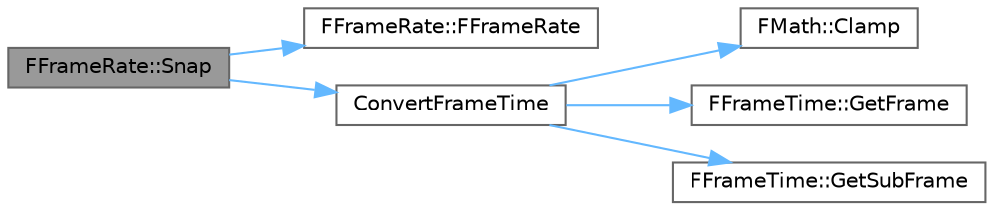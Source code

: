 digraph "FFrameRate::Snap"
{
 // INTERACTIVE_SVG=YES
 // LATEX_PDF_SIZE
  bgcolor="transparent";
  edge [fontname=Helvetica,fontsize=10,labelfontname=Helvetica,labelfontsize=10];
  node [fontname=Helvetica,fontsize=10,shape=box,height=0.2,width=0.4];
  rankdir="LR";
  Node1 [id="Node000001",label="FFrameRate::Snap",height=0.2,width=0.4,color="gray40", fillcolor="grey60", style="filled", fontcolor="black",tooltip="Snap a time specified in one framerate, to another."];
  Node1 -> Node2 [id="edge1_Node000001_Node000002",color="steelblue1",style="solid",tooltip=" "];
  Node2 [id="Node000002",label="FFrameRate::FFrameRate",height=0.2,width=0.4,color="grey40", fillcolor="white", style="filled",URL="$df/d97/structFFrameRate.html#a80c86a75277dd25feb06223a3951b05b",tooltip="Default construction to a frame rate of 60000 frames per second (0.0166 ms)"];
  Node1 -> Node3 [id="edge2_Node000001_Node000003",color="steelblue1",style="solid",tooltip=" "];
  Node3 [id="Node000003",label="ConvertFrameTime",height=0.2,width=0.4,color="grey40", fillcolor="white", style="filled",URL="$d1/d9e/FrameRate_8h.html#a33c1e391b88873a85a292367cf0a0a62",tooltip=" "];
  Node3 -> Node4 [id="edge3_Node000003_Node000004",color="steelblue1",style="solid",tooltip=" "];
  Node4 [id="Node000004",label="FMath::Clamp",height=0.2,width=0.4,color="grey40", fillcolor="white", style="filled",URL="$dc/d20/structFMath.html#a7dbca5929b2ea7f13304eb4c927dab6c",tooltip="Clamps X to be between Min and Max, inclusive."];
  Node3 -> Node5 [id="edge4_Node000003_Node000005",color="steelblue1",style="solid",tooltip=" "];
  Node5 [id="Node000005",label="FFrameTime::GetFrame",height=0.2,width=0.4,color="grey40", fillcolor="white", style="filled",URL="$df/d8e/structFFrameTime.html#a9c0ade8bc32907ebd0599146050f50aa",tooltip="Access this time's frame number."];
  Node3 -> Node6 [id="edge5_Node000003_Node000006",color="steelblue1",style="solid",tooltip=" "];
  Node6 [id="Node000006",label="FFrameTime::GetSubFrame",height=0.2,width=0.4,color="grey40", fillcolor="white", style="filled",URL="$df/d8e/structFFrameTime.html#abe04028be2226dc957dc0ec844d070ab",tooltip="Access this time's sub frame."];
}
